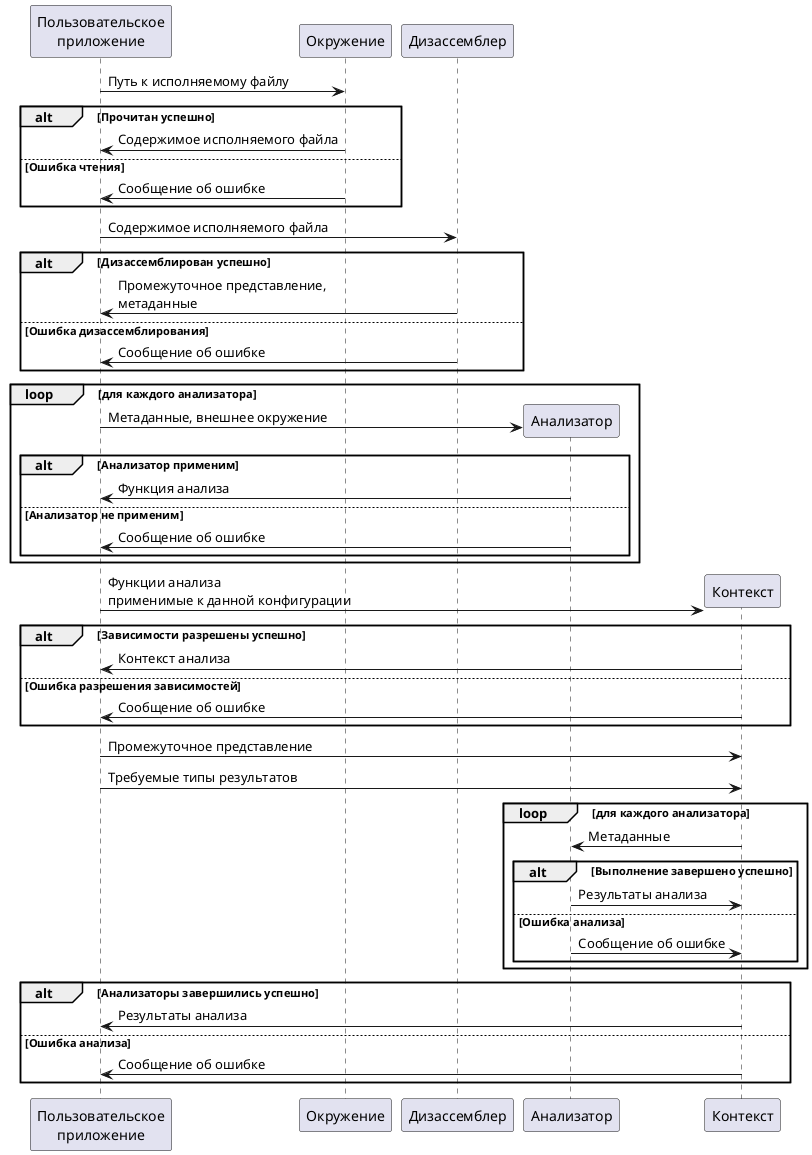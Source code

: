 @startuml

participant "Пользовательское\nприложение" as app
participant "Окружение" as env
participant "Дизассемблер" as dasm

app -> env : Путь к исполняемому файлу
alt Прочитан успешно
  env -> app : Содержимое исполняемого файла
else Ошибка чтения
  env -> app : Сообщение об ошибке
end

app -> dasm : Содержимое исполняемого файла
alt Дизассемблирован успешно
  dasm -> app : Промежуточное представление,\nметаданные
else Ошибка дизассемблирования
  dasm -> app : Сообщение об ошибке
end

loop для каждого анализатора
  create "Анализатор" as anlz
  app -> anlz : Метаданные, внешнее окружение

  alt Анализатор применим
    anlz -> app : Функция анализа
  else Анализатор не применим
    anlz -> app : Сообщение об ошибке
  end
end

create "Контекст" as ctx
app -> ctx : Функции анализа\nприменимые к данной конфигурации

alt Зависимости разрешены успешно
  ctx -> app : Контекст анализа
else Ошибка разрешения зависимостей
  ctx -> app : Сообщение об ошибке
end

app -> ctx : Промежуточное представление
app -> ctx : Требуемые типы результатов

loop для каждого анализатора
  ctx -> anlz : Метаданные
  alt Выполнение завершено успешно
    anlz -> ctx : Результаты анализа
  else Ошибка анализа
    anlz -> ctx : Сообщение об ошибке
  end
end

alt Анализаторы завершились успешно
  ctx -> app : Результаты анализа
else Ошибка анализа
  ctx -> app : Сообщение об ошибке
end

@enduml
